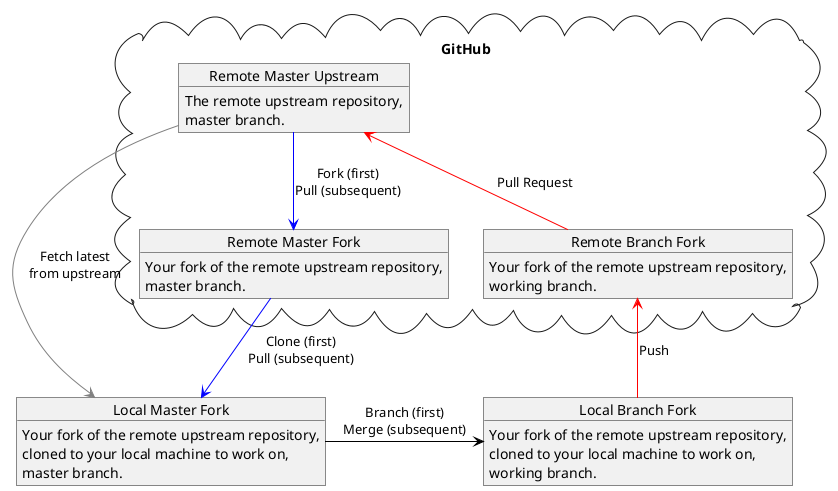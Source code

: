 @startuml
    !pragma horizontalLineBetweenDifferentPackageAllowed
    !pragma verticalLineBetweenDifferentPackageAllowed

    package "GitHub" <<Cloud>> {
        object "Remote Master Upstream" as RemoteMasterUpstream {
            The remote upstream repository,\nmaster branch.
        }

        object "Remote Master Fork" as RemoteMasterFork {
            Your fork of the remote upstream repository,\nmaster branch.
        }

        object "Remote Branch Fork" as RemoteBranchFork {
            Your fork of the remote upstream repository,\nworking branch.
        }
    }

    object "Local Master Fork" as LocalMasterFork {
        Your fork of the remote upstream repository,\ncloned to your local machine to work on,\nmaster branch.
    }

    object "Local Branch Fork" as LocalBranchFork {
        Your fork of the remote upstream repository,\ncloned to your local machine to work on,\nworking branch.
    }


    RemoteMasterUpstream -down[#blue]-> RemoteMasterFork: Fork (first)\nPull (subsequent)
    RemoteMasterUpstream -down[#gray]-> LocalMasterFork: Fetch latest\nfrom upstream
    RemoteMasterFork -down[#blue]-> LocalMasterFork: Clone (first)\nPull (subsequent)
    LocalMasterFork -right[#black]-> LocalBranchFork: Branch (first)\nMerge (subsequent)
    LocalBranchFork -up[#red]-> RemoteBranchFork: Push
    RemoteBranchFork -up[#red]-> RemoteMasterUpstream: Pull Request
@enduml
